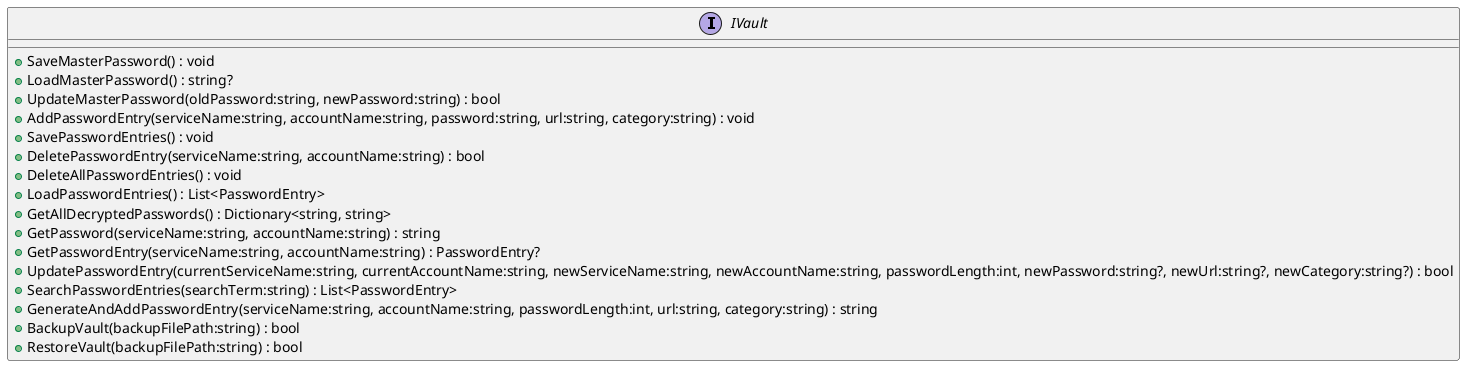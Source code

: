 @startuml
interface IVault {
    + SaveMasterPassword() : void
    + LoadMasterPassword() : string?
    + UpdateMasterPassword(oldPassword:string, newPassword:string) : bool
    + AddPasswordEntry(serviceName:string, accountName:string, password:string, url:string, category:string) : void
    + SavePasswordEntries() : void
    + DeletePasswordEntry(serviceName:string, accountName:string) : bool
    + DeleteAllPasswordEntries() : void
    + LoadPasswordEntries() : List<PasswordEntry>
    + GetAllDecryptedPasswords() : Dictionary<string, string>
    + GetPassword(serviceName:string, accountName:string) : string
    + GetPasswordEntry(serviceName:string, accountName:string) : PasswordEntry?
    + UpdatePasswordEntry(currentServiceName:string, currentAccountName:string, newServiceName:string, newAccountName:string, passwordLength:int, newPassword:string?, newUrl:string?, newCategory:string?) : bool
    + SearchPasswordEntries(searchTerm:string) : List<PasswordEntry>
    + GenerateAndAddPasswordEntry(serviceName:string, accountName:string, passwordLength:int, url:string, category:string) : string
    + BackupVault(backupFilePath:string) : bool
    + RestoreVault(backupFilePath:string) : bool
}
@enduml
